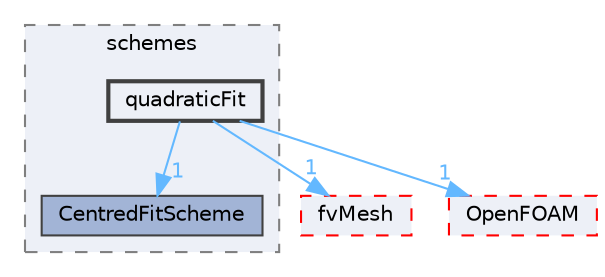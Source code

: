 digraph "src/finiteVolume/interpolation/surfaceInterpolation/schemes/quadraticFit"
{
 // LATEX_PDF_SIZE
  bgcolor="transparent";
  edge [fontname=Helvetica,fontsize=10,labelfontname=Helvetica,labelfontsize=10];
  node [fontname=Helvetica,fontsize=10,shape=box,height=0.2,width=0.4];
  compound=true
  subgraph clusterdir_deb7d71175aa940c147966c547ebcb7e {
    graph [ bgcolor="#edf0f7", pencolor="grey50", label="schemes", fontname=Helvetica,fontsize=10 style="filled,dashed", URL="dir_deb7d71175aa940c147966c547ebcb7e.html",tooltip=""]
  dir_5067335aa3a34104ac41befc6ecfb362 [label="CentredFitScheme", fillcolor="#a2b4d6", color="grey25", style="filled", URL="dir_5067335aa3a34104ac41befc6ecfb362.html",tooltip=""];
  dir_4222bf86fc7d2e32bb18656d8b03e2ae [label="quadraticFit", fillcolor="#edf0f7", color="grey25", style="filled,bold", URL="dir_4222bf86fc7d2e32bb18656d8b03e2ae.html",tooltip=""];
  }
  dir_c382fa095c9c33d8673c0dd60aaef275 [label="fvMesh", fillcolor="#edf0f7", color="red", style="filled,dashed", URL="dir_c382fa095c9c33d8673c0dd60aaef275.html",tooltip=""];
  dir_c5473ff19b20e6ec4dfe5c310b3778a8 [label="OpenFOAM", fillcolor="#edf0f7", color="red", style="filled,dashed", URL="dir_c5473ff19b20e6ec4dfe5c310b3778a8.html",tooltip=""];
  dir_4222bf86fc7d2e32bb18656d8b03e2ae->dir_5067335aa3a34104ac41befc6ecfb362 [headlabel="1", labeldistance=1.5 headhref="dir_003150_000455.html" href="dir_003150_000455.html" color="steelblue1" fontcolor="steelblue1"];
  dir_4222bf86fc7d2e32bb18656d8b03e2ae->dir_c382fa095c9c33d8673c0dd60aaef275 [headlabel="1", labeldistance=1.5 headhref="dir_003150_001544.html" href="dir_003150_001544.html" color="steelblue1" fontcolor="steelblue1"];
  dir_4222bf86fc7d2e32bb18656d8b03e2ae->dir_c5473ff19b20e6ec4dfe5c310b3778a8 [headlabel="1", labeldistance=1.5 headhref="dir_003150_002695.html" href="dir_003150_002695.html" color="steelblue1" fontcolor="steelblue1"];
}
